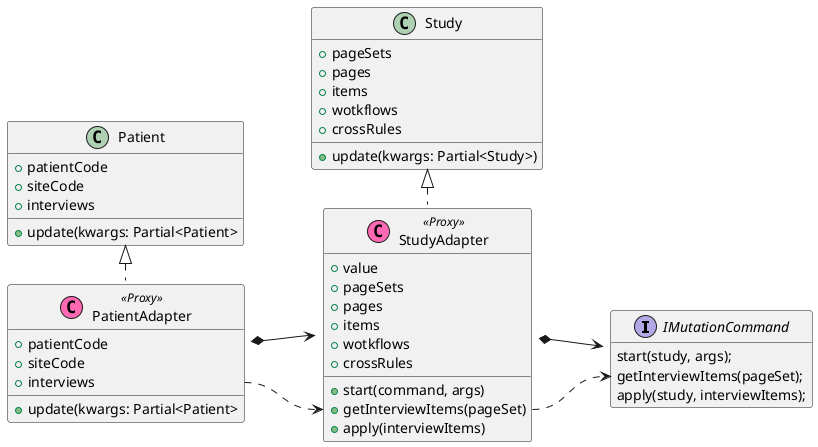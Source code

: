 @startuml adapters
interface IMutationCommand {
  start(study, args);
  getInterviewItems(pageSet);
  apply(study, interviewItems);
}

class Study {
  +pageSets
  +pages
  +items
  +wotkflows
  +crossRules
  +update(kwargs: Partial<Study>)
}

class StudyAdapter <<(C, HotPink) Proxy>> {
  +value
  +pageSets
  +pages
  +items
  +wotkflows
  +crossRules
  +start(command, args)
  +getInterviewItems(pageSet)
  +apply(interviewItems)
}

class Patient {
  +patientCode
  +siteCode
  +interviews
  +update(kwargs: Partial<Patient>
}

class PatientAdapter <<(C, HotPink) Proxy>> {
  +patientCode
  +siteCode
  +interviews
  +update(kwargs: Partial<Patient>
}

left to right direction
StudyAdapter *--> IMutationCommand
StudyAdapter::getInterviewItems ..> IMutationCommand::getInterviewItems
StudyAdapter .l.|> Study 
PatientAdapter .l.|> Patient
PatientAdapter *--> StudyAdapter
PatientAdapter::interviews ..> StudyAdapter::getInterviewItems
hide IMutationCommand fields
@enduml